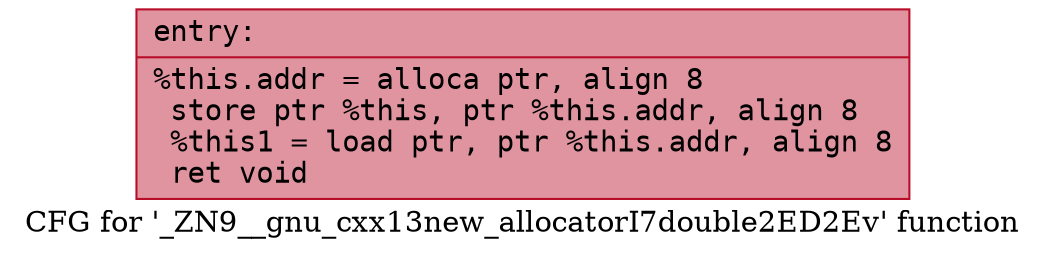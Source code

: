 digraph "CFG for '_ZN9__gnu_cxx13new_allocatorI7double2ED2Ev' function" {
	label="CFG for '_ZN9__gnu_cxx13new_allocatorI7double2ED2Ev' function";

	Node0x56307d6ce010 [shape=record,color="#b70d28ff", style=filled, fillcolor="#b70d2870" fontname="Courier",label="{entry:\l|  %this.addr = alloca ptr, align 8\l  store ptr %this, ptr %this.addr, align 8\l  %this1 = load ptr, ptr %this.addr, align 8\l  ret void\l}"];
}

